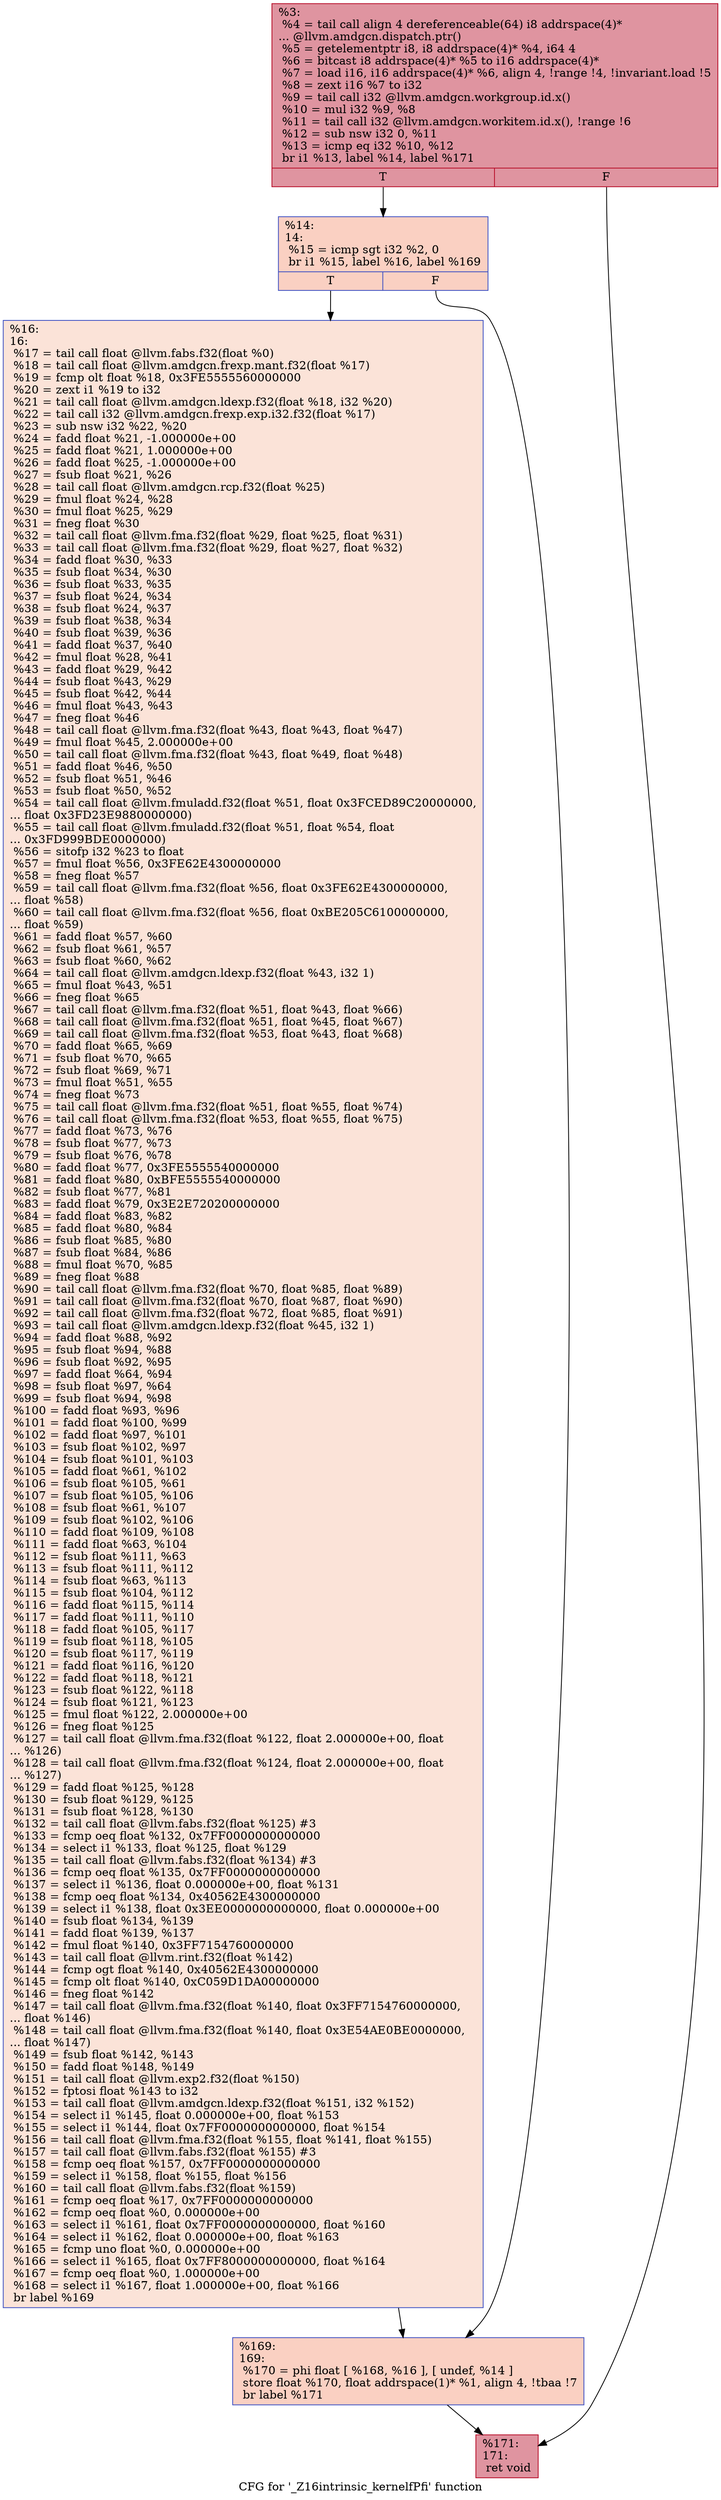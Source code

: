 digraph "CFG for '_Z16intrinsic_kernelfPfi' function" {
	label="CFG for '_Z16intrinsic_kernelfPfi' function";

	Node0x6308e60 [shape=record,color="#b70d28ff", style=filled, fillcolor="#b70d2870",label="{%3:\l  %4 = tail call align 4 dereferenceable(64) i8 addrspace(4)*\l... @llvm.amdgcn.dispatch.ptr()\l  %5 = getelementptr i8, i8 addrspace(4)* %4, i64 4\l  %6 = bitcast i8 addrspace(4)* %5 to i16 addrspace(4)*\l  %7 = load i16, i16 addrspace(4)* %6, align 4, !range !4, !invariant.load !5\l  %8 = zext i16 %7 to i32\l  %9 = tail call i32 @llvm.amdgcn.workgroup.id.x()\l  %10 = mul i32 %9, %8\l  %11 = tail call i32 @llvm.amdgcn.workitem.id.x(), !range !6\l  %12 = sub nsw i32 0, %11\l  %13 = icmp eq i32 %10, %12\l  br i1 %13, label %14, label %171\l|{<s0>T|<s1>F}}"];
	Node0x6308e60:s0 -> Node0x630ad30;
	Node0x6308e60:s1 -> Node0x630adc0;
	Node0x630ad30 [shape=record,color="#3d50c3ff", style=filled, fillcolor="#f3947570",label="{%14:\l14:                                               \l  %15 = icmp sgt i32 %2, 0\l  br i1 %15, label %16, label %169\l|{<s0>T|<s1>F}}"];
	Node0x630ad30:s0 -> Node0x630af90;
	Node0x630ad30:s1 -> Node0x630afe0;
	Node0x630af90 [shape=record,color="#3d50c3ff", style=filled, fillcolor="#f6bfa670",label="{%16:\l16:                                               \l  %17 = tail call float @llvm.fabs.f32(float %0)\l  %18 = tail call float @llvm.amdgcn.frexp.mant.f32(float %17)\l  %19 = fcmp olt float %18, 0x3FE5555560000000\l  %20 = zext i1 %19 to i32\l  %21 = tail call float @llvm.amdgcn.ldexp.f32(float %18, i32 %20)\l  %22 = tail call i32 @llvm.amdgcn.frexp.exp.i32.f32(float %17)\l  %23 = sub nsw i32 %22, %20\l  %24 = fadd float %21, -1.000000e+00\l  %25 = fadd float %21, 1.000000e+00\l  %26 = fadd float %25, -1.000000e+00\l  %27 = fsub float %21, %26\l  %28 = tail call float @llvm.amdgcn.rcp.f32(float %25)\l  %29 = fmul float %24, %28\l  %30 = fmul float %25, %29\l  %31 = fneg float %30\l  %32 = tail call float @llvm.fma.f32(float %29, float %25, float %31)\l  %33 = tail call float @llvm.fma.f32(float %29, float %27, float %32)\l  %34 = fadd float %30, %33\l  %35 = fsub float %34, %30\l  %36 = fsub float %33, %35\l  %37 = fsub float %24, %34\l  %38 = fsub float %24, %37\l  %39 = fsub float %38, %34\l  %40 = fsub float %39, %36\l  %41 = fadd float %37, %40\l  %42 = fmul float %28, %41\l  %43 = fadd float %29, %42\l  %44 = fsub float %43, %29\l  %45 = fsub float %42, %44\l  %46 = fmul float %43, %43\l  %47 = fneg float %46\l  %48 = tail call float @llvm.fma.f32(float %43, float %43, float %47)\l  %49 = fmul float %45, 2.000000e+00\l  %50 = tail call float @llvm.fma.f32(float %43, float %49, float %48)\l  %51 = fadd float %46, %50\l  %52 = fsub float %51, %46\l  %53 = fsub float %50, %52\l  %54 = tail call float @llvm.fmuladd.f32(float %51, float 0x3FCED89C20000000,\l... float 0x3FD23E9880000000)\l  %55 = tail call float @llvm.fmuladd.f32(float %51, float %54, float\l... 0x3FD999BDE0000000)\l  %56 = sitofp i32 %23 to float\l  %57 = fmul float %56, 0x3FE62E4300000000\l  %58 = fneg float %57\l  %59 = tail call float @llvm.fma.f32(float %56, float 0x3FE62E4300000000,\l... float %58)\l  %60 = tail call float @llvm.fma.f32(float %56, float 0xBE205C6100000000,\l... float %59)\l  %61 = fadd float %57, %60\l  %62 = fsub float %61, %57\l  %63 = fsub float %60, %62\l  %64 = tail call float @llvm.amdgcn.ldexp.f32(float %43, i32 1)\l  %65 = fmul float %43, %51\l  %66 = fneg float %65\l  %67 = tail call float @llvm.fma.f32(float %51, float %43, float %66)\l  %68 = tail call float @llvm.fma.f32(float %51, float %45, float %67)\l  %69 = tail call float @llvm.fma.f32(float %53, float %43, float %68)\l  %70 = fadd float %65, %69\l  %71 = fsub float %70, %65\l  %72 = fsub float %69, %71\l  %73 = fmul float %51, %55\l  %74 = fneg float %73\l  %75 = tail call float @llvm.fma.f32(float %51, float %55, float %74)\l  %76 = tail call float @llvm.fma.f32(float %53, float %55, float %75)\l  %77 = fadd float %73, %76\l  %78 = fsub float %77, %73\l  %79 = fsub float %76, %78\l  %80 = fadd float %77, 0x3FE5555540000000\l  %81 = fadd float %80, 0xBFE5555540000000\l  %82 = fsub float %77, %81\l  %83 = fadd float %79, 0x3E2E720200000000\l  %84 = fadd float %83, %82\l  %85 = fadd float %80, %84\l  %86 = fsub float %85, %80\l  %87 = fsub float %84, %86\l  %88 = fmul float %70, %85\l  %89 = fneg float %88\l  %90 = tail call float @llvm.fma.f32(float %70, float %85, float %89)\l  %91 = tail call float @llvm.fma.f32(float %70, float %87, float %90)\l  %92 = tail call float @llvm.fma.f32(float %72, float %85, float %91)\l  %93 = tail call float @llvm.amdgcn.ldexp.f32(float %45, i32 1)\l  %94 = fadd float %88, %92\l  %95 = fsub float %94, %88\l  %96 = fsub float %92, %95\l  %97 = fadd float %64, %94\l  %98 = fsub float %97, %64\l  %99 = fsub float %94, %98\l  %100 = fadd float %93, %96\l  %101 = fadd float %100, %99\l  %102 = fadd float %97, %101\l  %103 = fsub float %102, %97\l  %104 = fsub float %101, %103\l  %105 = fadd float %61, %102\l  %106 = fsub float %105, %61\l  %107 = fsub float %105, %106\l  %108 = fsub float %61, %107\l  %109 = fsub float %102, %106\l  %110 = fadd float %109, %108\l  %111 = fadd float %63, %104\l  %112 = fsub float %111, %63\l  %113 = fsub float %111, %112\l  %114 = fsub float %63, %113\l  %115 = fsub float %104, %112\l  %116 = fadd float %115, %114\l  %117 = fadd float %111, %110\l  %118 = fadd float %105, %117\l  %119 = fsub float %118, %105\l  %120 = fsub float %117, %119\l  %121 = fadd float %116, %120\l  %122 = fadd float %118, %121\l  %123 = fsub float %122, %118\l  %124 = fsub float %121, %123\l  %125 = fmul float %122, 2.000000e+00\l  %126 = fneg float %125\l  %127 = tail call float @llvm.fma.f32(float %122, float 2.000000e+00, float\l... %126)\l  %128 = tail call float @llvm.fma.f32(float %124, float 2.000000e+00, float\l... %127)\l  %129 = fadd float %125, %128\l  %130 = fsub float %129, %125\l  %131 = fsub float %128, %130\l  %132 = tail call float @llvm.fabs.f32(float %125) #3\l  %133 = fcmp oeq float %132, 0x7FF0000000000000\l  %134 = select i1 %133, float %125, float %129\l  %135 = tail call float @llvm.fabs.f32(float %134) #3\l  %136 = fcmp oeq float %135, 0x7FF0000000000000\l  %137 = select i1 %136, float 0.000000e+00, float %131\l  %138 = fcmp oeq float %134, 0x40562E4300000000\l  %139 = select i1 %138, float 0x3EE0000000000000, float 0.000000e+00\l  %140 = fsub float %134, %139\l  %141 = fadd float %139, %137\l  %142 = fmul float %140, 0x3FF7154760000000\l  %143 = tail call float @llvm.rint.f32(float %142)\l  %144 = fcmp ogt float %140, 0x40562E4300000000\l  %145 = fcmp olt float %140, 0xC059D1DA00000000\l  %146 = fneg float %142\l  %147 = tail call float @llvm.fma.f32(float %140, float 0x3FF7154760000000,\l... float %146)\l  %148 = tail call float @llvm.fma.f32(float %140, float 0x3E54AE0BE0000000,\l... float %147)\l  %149 = fsub float %142, %143\l  %150 = fadd float %148, %149\l  %151 = tail call float @llvm.exp2.f32(float %150)\l  %152 = fptosi float %143 to i32\l  %153 = tail call float @llvm.amdgcn.ldexp.f32(float %151, i32 %152)\l  %154 = select i1 %145, float 0.000000e+00, float %153\l  %155 = select i1 %144, float 0x7FF0000000000000, float %154\l  %156 = tail call float @llvm.fma.f32(float %155, float %141, float %155)\l  %157 = tail call float @llvm.fabs.f32(float %155) #3\l  %158 = fcmp oeq float %157, 0x7FF0000000000000\l  %159 = select i1 %158, float %155, float %156\l  %160 = tail call float @llvm.fabs.f32(float %159)\l  %161 = fcmp oeq float %17, 0x7FF0000000000000\l  %162 = fcmp oeq float %0, 0.000000e+00\l  %163 = select i1 %161, float 0x7FF0000000000000, float %160\l  %164 = select i1 %162, float 0.000000e+00, float %163\l  %165 = fcmp uno float %0, 0.000000e+00\l  %166 = select i1 %165, float 0x7FF8000000000000, float %164\l  %167 = fcmp oeq float %0, 1.000000e+00\l  %168 = select i1 %167, float 1.000000e+00, float %166\l  br label %169\l}"];
	Node0x630af90 -> Node0x630afe0;
	Node0x630afe0 [shape=record,color="#3d50c3ff", style=filled, fillcolor="#f3947570",label="{%169:\l169:                                              \l  %170 = phi float [ %168, %16 ], [ undef, %14 ]\l  store float %170, float addrspace(1)* %1, align 4, !tbaa !7\l  br label %171\l}"];
	Node0x630afe0 -> Node0x630adc0;
	Node0x630adc0 [shape=record,color="#b70d28ff", style=filled, fillcolor="#b70d2870",label="{%171:\l171:                                              \l  ret void\l}"];
}
